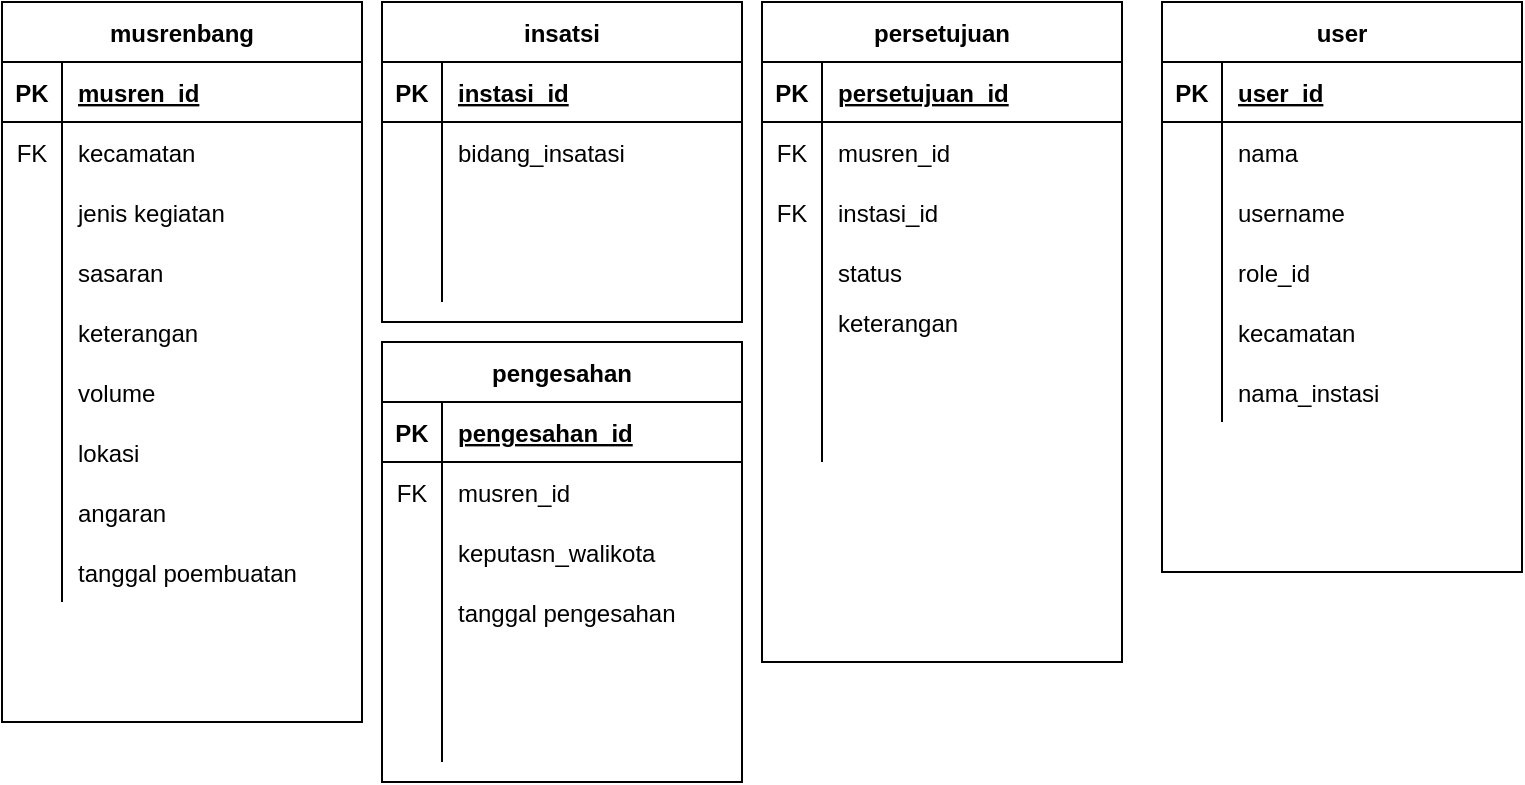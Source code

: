 <mxfile version="13.9.2" type="github"><diagram id="096xgQhLm6qb8IqQtucI" name="Page-1"><mxGraphModel dx="1235" dy="579" grid="1" gridSize="10" guides="1" tooltips="1" connect="1" arrows="1" fold="1" page="1" pageScale="1" pageWidth="850" pageHeight="1100" math="0" shadow="0"><root><mxCell id="0"/><mxCell id="1" parent="0"/><mxCell id="W3MM3ZZ_4JMyAUJ3v_I5-1" value="musrenbang" style="shape=table;startSize=30;container=1;collapsible=1;childLayout=tableLayout;fixedRows=1;rowLines=0;fontStyle=1;align=center;resizeLast=1;" parent="1" vertex="1"><mxGeometry x="10" width="180" height="360" as="geometry"/></mxCell><mxCell id="W3MM3ZZ_4JMyAUJ3v_I5-2" value="" style="shape=partialRectangle;collapsible=0;dropTarget=0;pointerEvents=0;fillColor=none;top=0;left=0;bottom=1;right=0;points=[[0,0.5],[1,0.5]];portConstraint=eastwest;" parent="W3MM3ZZ_4JMyAUJ3v_I5-1" vertex="1"><mxGeometry y="30" width="180" height="30" as="geometry"/></mxCell><mxCell id="W3MM3ZZ_4JMyAUJ3v_I5-3" value="PK" style="shape=partialRectangle;connectable=0;fillColor=none;top=0;left=0;bottom=0;right=0;fontStyle=1;overflow=hidden;" parent="W3MM3ZZ_4JMyAUJ3v_I5-2" vertex="1"><mxGeometry width="30" height="30" as="geometry"/></mxCell><mxCell id="W3MM3ZZ_4JMyAUJ3v_I5-4" value="musren_id" style="shape=partialRectangle;connectable=0;fillColor=none;top=0;left=0;bottom=0;right=0;align=left;spacingLeft=6;fontStyle=5;overflow=hidden;" parent="W3MM3ZZ_4JMyAUJ3v_I5-2" vertex="1"><mxGeometry x="30" width="150" height="30" as="geometry"/></mxCell><mxCell id="W3MM3ZZ_4JMyAUJ3v_I5-5" value="" style="shape=partialRectangle;collapsible=0;dropTarget=0;pointerEvents=0;fillColor=none;top=0;left=0;bottom=0;right=0;points=[[0,0.5],[1,0.5]];portConstraint=eastwest;" parent="W3MM3ZZ_4JMyAUJ3v_I5-1" vertex="1"><mxGeometry y="60" width="180" height="30" as="geometry"/></mxCell><mxCell id="W3MM3ZZ_4JMyAUJ3v_I5-6" value="FK" style="shape=partialRectangle;connectable=0;fillColor=none;top=0;left=0;bottom=0;right=0;editable=1;overflow=hidden;fontStyle=0" parent="W3MM3ZZ_4JMyAUJ3v_I5-5" vertex="1"><mxGeometry width="30" height="30" as="geometry"/></mxCell><mxCell id="W3MM3ZZ_4JMyAUJ3v_I5-7" value="kecamatan" style="shape=partialRectangle;connectable=0;fillColor=none;top=0;left=0;bottom=0;right=0;align=left;spacingLeft=6;overflow=hidden;" parent="W3MM3ZZ_4JMyAUJ3v_I5-5" vertex="1"><mxGeometry x="30" width="150" height="30" as="geometry"/></mxCell><mxCell id="W3MM3ZZ_4JMyAUJ3v_I5-8" value="" style="shape=partialRectangle;collapsible=0;dropTarget=0;pointerEvents=0;fillColor=none;top=0;left=0;bottom=0;right=0;points=[[0,0.5],[1,0.5]];portConstraint=eastwest;" parent="W3MM3ZZ_4JMyAUJ3v_I5-1" vertex="1"><mxGeometry y="90" width="180" height="30" as="geometry"/></mxCell><mxCell id="W3MM3ZZ_4JMyAUJ3v_I5-9" value="" style="shape=partialRectangle;connectable=0;fillColor=none;top=0;left=0;bottom=0;right=0;editable=1;overflow=hidden;" parent="W3MM3ZZ_4JMyAUJ3v_I5-8" vertex="1"><mxGeometry width="30" height="30" as="geometry"/></mxCell><mxCell id="W3MM3ZZ_4JMyAUJ3v_I5-10" value="jenis kegiatan" style="shape=partialRectangle;connectable=0;fillColor=none;top=0;left=0;bottom=0;right=0;align=left;spacingLeft=6;overflow=hidden;" parent="W3MM3ZZ_4JMyAUJ3v_I5-8" vertex="1"><mxGeometry x="30" width="150" height="30" as="geometry"/></mxCell><mxCell id="W3MM3ZZ_4JMyAUJ3v_I5-11" value="" style="shape=partialRectangle;collapsible=0;dropTarget=0;pointerEvents=0;fillColor=none;top=0;left=0;bottom=0;right=0;points=[[0,0.5],[1,0.5]];portConstraint=eastwest;" parent="W3MM3ZZ_4JMyAUJ3v_I5-1" vertex="1"><mxGeometry y="120" width="180" height="30" as="geometry"/></mxCell><mxCell id="W3MM3ZZ_4JMyAUJ3v_I5-12" value="" style="shape=partialRectangle;connectable=0;fillColor=none;top=0;left=0;bottom=0;right=0;editable=1;overflow=hidden;" parent="W3MM3ZZ_4JMyAUJ3v_I5-11" vertex="1"><mxGeometry width="30" height="30" as="geometry"/></mxCell><mxCell id="W3MM3ZZ_4JMyAUJ3v_I5-13" value="sasaran" style="shape=partialRectangle;connectable=0;fillColor=none;top=0;left=0;bottom=0;right=0;align=left;spacingLeft=6;overflow=hidden;" parent="W3MM3ZZ_4JMyAUJ3v_I5-11" vertex="1"><mxGeometry x="30" width="150" height="30" as="geometry"/></mxCell><mxCell id="W3MM3ZZ_4JMyAUJ3v_I5-14" value="" style="shape=partialRectangle;collapsible=0;dropTarget=0;pointerEvents=0;fillColor=none;top=0;left=0;bottom=0;right=0;points=[[0,0.5],[1,0.5]];portConstraint=eastwest;" parent="W3MM3ZZ_4JMyAUJ3v_I5-1" vertex="1"><mxGeometry y="150" width="180" height="30" as="geometry"/></mxCell><mxCell id="W3MM3ZZ_4JMyAUJ3v_I5-15" value="" style="shape=partialRectangle;connectable=0;fillColor=none;top=0;left=0;bottom=0;right=0;editable=1;overflow=hidden;" parent="W3MM3ZZ_4JMyAUJ3v_I5-14" vertex="1"><mxGeometry width="30" height="30" as="geometry"/></mxCell><mxCell id="W3MM3ZZ_4JMyAUJ3v_I5-16" value="keterangan" style="shape=partialRectangle;connectable=0;fillColor=none;top=0;left=0;bottom=0;right=0;align=left;spacingLeft=6;overflow=hidden;" parent="W3MM3ZZ_4JMyAUJ3v_I5-14" vertex="1"><mxGeometry x="30" width="150" height="30" as="geometry"/></mxCell><mxCell id="W3MM3ZZ_4JMyAUJ3v_I5-17" value="" style="shape=partialRectangle;collapsible=0;dropTarget=0;pointerEvents=0;fillColor=none;top=0;left=0;bottom=0;right=0;points=[[0,0.5],[1,0.5]];portConstraint=eastwest;" parent="W3MM3ZZ_4JMyAUJ3v_I5-1" vertex="1"><mxGeometry y="180" width="180" height="30" as="geometry"/></mxCell><mxCell id="W3MM3ZZ_4JMyAUJ3v_I5-18" value="" style="shape=partialRectangle;connectable=0;fillColor=none;top=0;left=0;bottom=0;right=0;editable=1;overflow=hidden;" parent="W3MM3ZZ_4JMyAUJ3v_I5-17" vertex="1"><mxGeometry width="30" height="30" as="geometry"/></mxCell><mxCell id="W3MM3ZZ_4JMyAUJ3v_I5-19" value="volume" style="shape=partialRectangle;connectable=0;fillColor=none;top=0;left=0;bottom=0;right=0;align=left;spacingLeft=6;overflow=hidden;" parent="W3MM3ZZ_4JMyAUJ3v_I5-17" vertex="1"><mxGeometry x="30" width="150" height="30" as="geometry"/></mxCell><mxCell id="W3MM3ZZ_4JMyAUJ3v_I5-20" value="" style="shape=partialRectangle;collapsible=0;dropTarget=0;pointerEvents=0;fillColor=none;top=0;left=0;bottom=0;right=0;points=[[0,0.5],[1,0.5]];portConstraint=eastwest;" parent="W3MM3ZZ_4JMyAUJ3v_I5-1" vertex="1"><mxGeometry y="210" width="180" height="30" as="geometry"/></mxCell><mxCell id="W3MM3ZZ_4JMyAUJ3v_I5-21" value="" style="shape=partialRectangle;connectable=0;fillColor=none;top=0;left=0;bottom=0;right=0;editable=1;overflow=hidden;" parent="W3MM3ZZ_4JMyAUJ3v_I5-20" vertex="1"><mxGeometry width="30" height="30" as="geometry"/></mxCell><mxCell id="W3MM3ZZ_4JMyAUJ3v_I5-22" value="lokasi" style="shape=partialRectangle;connectable=0;fillColor=none;top=0;left=0;bottom=0;right=0;align=left;spacingLeft=6;overflow=hidden;" parent="W3MM3ZZ_4JMyAUJ3v_I5-20" vertex="1"><mxGeometry x="30" width="150" height="30" as="geometry"/></mxCell><mxCell id="W3MM3ZZ_4JMyAUJ3v_I5-23" value="" style="shape=partialRectangle;collapsible=0;dropTarget=0;pointerEvents=0;fillColor=none;top=0;left=0;bottom=0;right=0;points=[[0,0.5],[1,0.5]];portConstraint=eastwest;" parent="W3MM3ZZ_4JMyAUJ3v_I5-1" vertex="1"><mxGeometry y="240" width="180" height="30" as="geometry"/></mxCell><mxCell id="W3MM3ZZ_4JMyAUJ3v_I5-24" value="" style="shape=partialRectangle;connectable=0;fillColor=none;top=0;left=0;bottom=0;right=0;editable=1;overflow=hidden;" parent="W3MM3ZZ_4JMyAUJ3v_I5-23" vertex="1"><mxGeometry width="30" height="30" as="geometry"/></mxCell><mxCell id="W3MM3ZZ_4JMyAUJ3v_I5-25" value="angaran" style="shape=partialRectangle;connectable=0;fillColor=none;top=0;left=0;bottom=0;right=0;align=left;spacingLeft=6;overflow=hidden;" parent="W3MM3ZZ_4JMyAUJ3v_I5-23" vertex="1"><mxGeometry x="30" width="150" height="30" as="geometry"/></mxCell><mxCell id="W3MM3ZZ_4JMyAUJ3v_I5-26" value="" style="shape=partialRectangle;collapsible=0;dropTarget=0;pointerEvents=0;fillColor=none;top=0;left=0;bottom=0;right=0;points=[[0,0.5],[1,0.5]];portConstraint=eastwest;" parent="W3MM3ZZ_4JMyAUJ3v_I5-1" vertex="1"><mxGeometry y="270" width="180" height="30" as="geometry"/></mxCell><mxCell id="W3MM3ZZ_4JMyAUJ3v_I5-27" value="" style="shape=partialRectangle;connectable=0;fillColor=none;top=0;left=0;bottom=0;right=0;editable=1;overflow=hidden;" parent="W3MM3ZZ_4JMyAUJ3v_I5-26" vertex="1"><mxGeometry width="30" height="30" as="geometry"/></mxCell><mxCell id="W3MM3ZZ_4JMyAUJ3v_I5-28" value="tanggal poembuatan" style="shape=partialRectangle;connectable=0;fillColor=none;top=0;left=0;bottom=0;right=0;align=left;spacingLeft=6;overflow=hidden;" parent="W3MM3ZZ_4JMyAUJ3v_I5-26" vertex="1"><mxGeometry x="30" width="150" height="30" as="geometry"/></mxCell><mxCell id="W3MM3ZZ_4JMyAUJ3v_I5-29" value="insatsi" style="shape=table;startSize=30;container=1;collapsible=1;childLayout=tableLayout;fixedRows=1;rowLines=0;fontStyle=1;align=center;resizeLast=1;" parent="1" vertex="1"><mxGeometry x="200" width="180" height="160" as="geometry"/></mxCell><mxCell id="W3MM3ZZ_4JMyAUJ3v_I5-30" value="" style="shape=partialRectangle;collapsible=0;dropTarget=0;pointerEvents=0;fillColor=none;top=0;left=0;bottom=1;right=0;points=[[0,0.5],[1,0.5]];portConstraint=eastwest;" parent="W3MM3ZZ_4JMyAUJ3v_I5-29" vertex="1"><mxGeometry y="30" width="180" height="30" as="geometry"/></mxCell><mxCell id="W3MM3ZZ_4JMyAUJ3v_I5-31" value="PK" style="shape=partialRectangle;connectable=0;fillColor=none;top=0;left=0;bottom=0;right=0;fontStyle=1;overflow=hidden;" parent="W3MM3ZZ_4JMyAUJ3v_I5-30" vertex="1"><mxGeometry width="30" height="30" as="geometry"/></mxCell><mxCell id="W3MM3ZZ_4JMyAUJ3v_I5-32" value="instasi_id" style="shape=partialRectangle;connectable=0;fillColor=none;top=0;left=0;bottom=0;right=0;align=left;spacingLeft=6;fontStyle=5;overflow=hidden;" parent="W3MM3ZZ_4JMyAUJ3v_I5-30" vertex="1"><mxGeometry x="30" width="150" height="30" as="geometry"/></mxCell><mxCell id="W3MM3ZZ_4JMyAUJ3v_I5-33" value="" style="shape=partialRectangle;collapsible=0;dropTarget=0;pointerEvents=0;fillColor=none;top=0;left=0;bottom=0;right=0;points=[[0,0.5],[1,0.5]];portConstraint=eastwest;" parent="W3MM3ZZ_4JMyAUJ3v_I5-29" vertex="1"><mxGeometry y="60" width="180" height="30" as="geometry"/></mxCell><mxCell id="W3MM3ZZ_4JMyAUJ3v_I5-34" value="" style="shape=partialRectangle;connectable=0;fillColor=none;top=0;left=0;bottom=0;right=0;editable=1;overflow=hidden;" parent="W3MM3ZZ_4JMyAUJ3v_I5-33" vertex="1"><mxGeometry width="30" height="30" as="geometry"/></mxCell><mxCell id="W3MM3ZZ_4JMyAUJ3v_I5-35" value="bidang_insatasi" style="shape=partialRectangle;connectable=0;fillColor=none;top=0;left=0;bottom=0;right=0;align=left;spacingLeft=6;overflow=hidden;" parent="W3MM3ZZ_4JMyAUJ3v_I5-33" vertex="1"><mxGeometry x="30" width="150" height="30" as="geometry"/></mxCell><mxCell id="W3MM3ZZ_4JMyAUJ3v_I5-36" value="" style="shape=partialRectangle;collapsible=0;dropTarget=0;pointerEvents=0;fillColor=none;top=0;left=0;bottom=0;right=0;points=[[0,0.5],[1,0.5]];portConstraint=eastwest;" parent="W3MM3ZZ_4JMyAUJ3v_I5-29" vertex="1"><mxGeometry y="90" width="180" height="30" as="geometry"/></mxCell><mxCell id="W3MM3ZZ_4JMyAUJ3v_I5-37" value="" style="shape=partialRectangle;connectable=0;fillColor=none;top=0;left=0;bottom=0;right=0;editable=1;overflow=hidden;" parent="W3MM3ZZ_4JMyAUJ3v_I5-36" vertex="1"><mxGeometry width="30" height="30" as="geometry"/></mxCell><mxCell id="W3MM3ZZ_4JMyAUJ3v_I5-38" value="" style="shape=partialRectangle;connectable=0;fillColor=none;top=0;left=0;bottom=0;right=0;align=left;spacingLeft=6;overflow=hidden;" parent="W3MM3ZZ_4JMyAUJ3v_I5-36" vertex="1"><mxGeometry x="30" width="150" height="30" as="geometry"/></mxCell><mxCell id="W3MM3ZZ_4JMyAUJ3v_I5-39" value="" style="shape=partialRectangle;collapsible=0;dropTarget=0;pointerEvents=0;fillColor=none;top=0;left=0;bottom=0;right=0;points=[[0,0.5],[1,0.5]];portConstraint=eastwest;" parent="W3MM3ZZ_4JMyAUJ3v_I5-29" vertex="1"><mxGeometry y="120" width="180" height="30" as="geometry"/></mxCell><mxCell id="W3MM3ZZ_4JMyAUJ3v_I5-40" value="" style="shape=partialRectangle;connectable=0;fillColor=none;top=0;left=0;bottom=0;right=0;editable=1;overflow=hidden;" parent="W3MM3ZZ_4JMyAUJ3v_I5-39" vertex="1"><mxGeometry width="30" height="30" as="geometry"/></mxCell><mxCell id="W3MM3ZZ_4JMyAUJ3v_I5-41" value="" style="shape=partialRectangle;connectable=0;fillColor=none;top=0;left=0;bottom=0;right=0;align=left;spacingLeft=6;overflow=hidden;" parent="W3MM3ZZ_4JMyAUJ3v_I5-39" vertex="1"><mxGeometry x="30" width="150" height="30" as="geometry"/></mxCell><mxCell id="W3MM3ZZ_4JMyAUJ3v_I5-42" value="persetujuan" style="shape=table;startSize=30;container=1;collapsible=1;childLayout=tableLayout;fixedRows=1;rowLines=0;fontStyle=1;align=center;resizeLast=1;" parent="1" vertex="1"><mxGeometry x="390" width="180" height="330" as="geometry"/></mxCell><mxCell id="W3MM3ZZ_4JMyAUJ3v_I5-43" value="" style="shape=partialRectangle;collapsible=0;dropTarget=0;pointerEvents=0;fillColor=none;top=0;left=0;bottom=1;right=0;points=[[0,0.5],[1,0.5]];portConstraint=eastwest;" parent="W3MM3ZZ_4JMyAUJ3v_I5-42" vertex="1"><mxGeometry y="30" width="180" height="30" as="geometry"/></mxCell><mxCell id="W3MM3ZZ_4JMyAUJ3v_I5-44" value="PK" style="shape=partialRectangle;connectable=0;fillColor=none;top=0;left=0;bottom=0;right=0;fontStyle=1;overflow=hidden;" parent="W3MM3ZZ_4JMyAUJ3v_I5-43" vertex="1"><mxGeometry width="30" height="30" as="geometry"/></mxCell><mxCell id="W3MM3ZZ_4JMyAUJ3v_I5-45" value="persetujuan_id" style="shape=partialRectangle;connectable=0;fillColor=none;top=0;left=0;bottom=0;right=0;align=left;spacingLeft=6;fontStyle=5;overflow=hidden;" parent="W3MM3ZZ_4JMyAUJ3v_I5-43" vertex="1"><mxGeometry x="30" width="150" height="30" as="geometry"/></mxCell><mxCell id="W3MM3ZZ_4JMyAUJ3v_I5-61" value="" style="shape=partialRectangle;collapsible=0;dropTarget=0;pointerEvents=0;fillColor=none;top=0;left=0;bottom=0;right=0;points=[[0,0.5],[1,0.5]];portConstraint=eastwest;" parent="W3MM3ZZ_4JMyAUJ3v_I5-42" vertex="1"><mxGeometry y="60" width="180" height="30" as="geometry"/></mxCell><mxCell id="W3MM3ZZ_4JMyAUJ3v_I5-62" value="FK" style="shape=partialRectangle;connectable=0;fillColor=none;top=0;left=0;bottom=0;right=0;fontStyle=0;overflow=hidden;" parent="W3MM3ZZ_4JMyAUJ3v_I5-61" vertex="1"><mxGeometry width="30" height="30" as="geometry"/></mxCell><mxCell id="W3MM3ZZ_4JMyAUJ3v_I5-63" value="musren_id" style="shape=partialRectangle;connectable=0;fillColor=none;top=0;left=0;bottom=0;right=0;align=left;spacingLeft=6;fontStyle=0;overflow=hidden;" parent="W3MM3ZZ_4JMyAUJ3v_I5-61" vertex="1"><mxGeometry x="30" width="150" height="30" as="geometry"/></mxCell><mxCell id="W3MM3ZZ_4JMyAUJ3v_I5-64" value="" style="shape=partialRectangle;collapsible=0;dropTarget=0;pointerEvents=0;fillColor=none;top=0;left=0;bottom=0;right=0;points=[[0,0.5],[1,0.5]];portConstraint=eastwest;" parent="W3MM3ZZ_4JMyAUJ3v_I5-42" vertex="1"><mxGeometry y="90" width="180" height="30" as="geometry"/></mxCell><mxCell id="W3MM3ZZ_4JMyAUJ3v_I5-65" value="FK" style="shape=partialRectangle;connectable=0;fillColor=none;top=0;left=0;bottom=0;right=0;fontStyle=0;overflow=hidden;" parent="W3MM3ZZ_4JMyAUJ3v_I5-64" vertex="1"><mxGeometry width="30" height="30" as="geometry"/></mxCell><mxCell id="W3MM3ZZ_4JMyAUJ3v_I5-66" value="instasi_id" style="shape=partialRectangle;connectable=0;fillColor=none;top=0;left=0;bottom=0;right=0;align=left;spacingLeft=6;fontStyle=0;overflow=hidden;" parent="W3MM3ZZ_4JMyAUJ3v_I5-64" vertex="1"><mxGeometry x="30" width="150" height="30" as="geometry"/></mxCell><mxCell id="W3MM3ZZ_4JMyAUJ3v_I5-46" value="" style="shape=partialRectangle;collapsible=0;dropTarget=0;pointerEvents=0;fillColor=none;top=0;left=0;bottom=0;right=0;points=[[0,0.5],[1,0.5]];portConstraint=eastwest;" parent="W3MM3ZZ_4JMyAUJ3v_I5-42" vertex="1"><mxGeometry y="120" width="180" height="30" as="geometry"/></mxCell><mxCell id="W3MM3ZZ_4JMyAUJ3v_I5-47" value="" style="shape=partialRectangle;connectable=0;fillColor=none;top=0;left=0;bottom=0;right=0;editable=1;overflow=hidden;" parent="W3MM3ZZ_4JMyAUJ3v_I5-46" vertex="1"><mxGeometry width="30" height="30" as="geometry"/></mxCell><mxCell id="W3MM3ZZ_4JMyAUJ3v_I5-48" value="status" style="shape=partialRectangle;connectable=0;fillColor=none;top=0;left=0;bottom=0;right=0;align=left;spacingLeft=6;overflow=hidden;" parent="W3MM3ZZ_4JMyAUJ3v_I5-46" vertex="1"><mxGeometry x="30" width="150" height="30" as="geometry"/></mxCell><mxCell id="W3MM3ZZ_4JMyAUJ3v_I5-49" value="" style="shape=partialRectangle;collapsible=0;dropTarget=0;pointerEvents=0;fillColor=none;top=0;left=0;bottom=0;right=0;points=[[0,0.5],[1,0.5]];portConstraint=eastwest;" parent="W3MM3ZZ_4JMyAUJ3v_I5-42" vertex="1"><mxGeometry y="150" width="180" height="20" as="geometry"/></mxCell><mxCell id="W3MM3ZZ_4JMyAUJ3v_I5-50" value="" style="shape=partialRectangle;connectable=0;fillColor=none;top=0;left=0;bottom=0;right=0;editable=1;overflow=hidden;" parent="W3MM3ZZ_4JMyAUJ3v_I5-49" vertex="1"><mxGeometry width="30" height="20" as="geometry"/></mxCell><mxCell id="W3MM3ZZ_4JMyAUJ3v_I5-51" value="keterangan" style="shape=partialRectangle;connectable=0;fillColor=none;top=0;left=0;bottom=0;right=0;align=left;spacingLeft=6;overflow=hidden;" parent="W3MM3ZZ_4JMyAUJ3v_I5-49" vertex="1"><mxGeometry x="30" width="150" height="20" as="geometry"/></mxCell><mxCell id="W3MM3ZZ_4JMyAUJ3v_I5-52" value="" style="shape=partialRectangle;collapsible=0;dropTarget=0;pointerEvents=0;fillColor=none;top=0;left=0;bottom=0;right=0;points=[[0,0.5],[1,0.5]];portConstraint=eastwest;" parent="W3MM3ZZ_4JMyAUJ3v_I5-42" vertex="1"><mxGeometry y="170" width="180" height="30" as="geometry"/></mxCell><mxCell id="W3MM3ZZ_4JMyAUJ3v_I5-53" value="" style="shape=partialRectangle;connectable=0;fillColor=none;top=0;left=0;bottom=0;right=0;editable=1;overflow=hidden;" parent="W3MM3ZZ_4JMyAUJ3v_I5-52" vertex="1"><mxGeometry width="30" height="30" as="geometry"/></mxCell><mxCell id="W3MM3ZZ_4JMyAUJ3v_I5-54" value="" style="shape=partialRectangle;connectable=0;fillColor=none;top=0;left=0;bottom=0;right=0;align=left;spacingLeft=6;overflow=hidden;" parent="W3MM3ZZ_4JMyAUJ3v_I5-52" vertex="1"><mxGeometry x="30" width="150" height="30" as="geometry"/></mxCell><mxCell id="W3MM3ZZ_4JMyAUJ3v_I5-55" value="" style="shape=partialRectangle;collapsible=0;dropTarget=0;pointerEvents=0;fillColor=none;top=0;left=0;bottom=0;right=0;points=[[0,0.5],[1,0.5]];portConstraint=eastwest;" parent="W3MM3ZZ_4JMyAUJ3v_I5-42" vertex="1"><mxGeometry y="200" width="180" height="30" as="geometry"/></mxCell><mxCell id="W3MM3ZZ_4JMyAUJ3v_I5-56" value="" style="shape=partialRectangle;connectable=0;fillColor=none;top=0;left=0;bottom=0;right=0;editable=1;overflow=hidden;" parent="W3MM3ZZ_4JMyAUJ3v_I5-55" vertex="1"><mxGeometry width="30" height="30" as="geometry"/></mxCell><mxCell id="W3MM3ZZ_4JMyAUJ3v_I5-57" value="" style="shape=partialRectangle;connectable=0;fillColor=none;top=0;left=0;bottom=0;right=0;align=left;spacingLeft=6;overflow=hidden;" parent="W3MM3ZZ_4JMyAUJ3v_I5-55" vertex="1"><mxGeometry x="30" width="150" height="30" as="geometry"/></mxCell><mxCell id="W3MM3ZZ_4JMyAUJ3v_I5-67" value="pengesahan" style="shape=table;startSize=30;container=1;collapsible=1;childLayout=tableLayout;fixedRows=1;rowLines=0;fontStyle=1;align=center;resizeLast=1;" parent="1" vertex="1"><mxGeometry x="200" y="170" width="180" height="220" as="geometry"/></mxCell><mxCell id="W3MM3ZZ_4JMyAUJ3v_I5-68" value="" style="shape=partialRectangle;collapsible=0;dropTarget=0;pointerEvents=0;fillColor=none;top=0;left=0;bottom=1;right=0;points=[[0,0.5],[1,0.5]];portConstraint=eastwest;" parent="W3MM3ZZ_4JMyAUJ3v_I5-67" vertex="1"><mxGeometry y="30" width="180" height="30" as="geometry"/></mxCell><mxCell id="W3MM3ZZ_4JMyAUJ3v_I5-69" value="PK" style="shape=partialRectangle;connectable=0;fillColor=none;top=0;left=0;bottom=0;right=0;fontStyle=1;overflow=hidden;" parent="W3MM3ZZ_4JMyAUJ3v_I5-68" vertex="1"><mxGeometry width="30" height="30" as="geometry"/></mxCell><mxCell id="W3MM3ZZ_4JMyAUJ3v_I5-70" value="pengesahan_id" style="shape=partialRectangle;connectable=0;fillColor=none;top=0;left=0;bottom=0;right=0;align=left;spacingLeft=6;fontStyle=5;overflow=hidden;" parent="W3MM3ZZ_4JMyAUJ3v_I5-68" vertex="1"><mxGeometry x="30" width="150" height="30" as="geometry"/></mxCell><mxCell id="W3MM3ZZ_4JMyAUJ3v_I5-80" value="" style="shape=partialRectangle;collapsible=0;dropTarget=0;pointerEvents=0;fillColor=none;top=0;left=0;bottom=0;right=0;points=[[0,0.5],[1,0.5]];portConstraint=eastwest;" parent="W3MM3ZZ_4JMyAUJ3v_I5-67" vertex="1"><mxGeometry y="60" width="180" height="30" as="geometry"/></mxCell><mxCell id="W3MM3ZZ_4JMyAUJ3v_I5-81" value="FK" style="shape=partialRectangle;connectable=0;fillColor=none;top=0;left=0;bottom=0;right=0;fontStyle=0;overflow=hidden;" parent="W3MM3ZZ_4JMyAUJ3v_I5-80" vertex="1"><mxGeometry width="30" height="30" as="geometry"/></mxCell><mxCell id="W3MM3ZZ_4JMyAUJ3v_I5-82" value="musren_id" style="shape=partialRectangle;connectable=0;fillColor=none;top=0;left=0;bottom=0;right=0;align=left;spacingLeft=6;fontStyle=0;overflow=hidden;" parent="W3MM3ZZ_4JMyAUJ3v_I5-80" vertex="1"><mxGeometry x="30" width="150" height="30" as="geometry"/></mxCell><mxCell id="W3MM3ZZ_4JMyAUJ3v_I5-74" value="" style="shape=partialRectangle;collapsible=0;dropTarget=0;pointerEvents=0;fillColor=none;top=0;left=0;bottom=0;right=0;points=[[0,0.5],[1,0.5]];portConstraint=eastwest;" parent="W3MM3ZZ_4JMyAUJ3v_I5-67" vertex="1"><mxGeometry y="90" width="180" height="30" as="geometry"/></mxCell><mxCell id="W3MM3ZZ_4JMyAUJ3v_I5-75" value="" style="shape=partialRectangle;connectable=0;fillColor=none;top=0;left=0;bottom=0;right=0;editable=1;overflow=hidden;" parent="W3MM3ZZ_4JMyAUJ3v_I5-74" vertex="1"><mxGeometry width="30" height="30" as="geometry"/></mxCell><mxCell id="W3MM3ZZ_4JMyAUJ3v_I5-76" value="keputasn_walikota" style="shape=partialRectangle;connectable=0;fillColor=none;top=0;left=0;bottom=0;right=0;align=left;spacingLeft=6;overflow=hidden;" parent="W3MM3ZZ_4JMyAUJ3v_I5-74" vertex="1"><mxGeometry x="30" width="150" height="30" as="geometry"/></mxCell><mxCell id="emlrP2Hzv01voqFQmEU3-2" value="" style="shape=partialRectangle;collapsible=0;dropTarget=0;pointerEvents=0;fillColor=none;top=0;left=0;bottom=0;right=0;points=[[0,0.5],[1,0.5]];portConstraint=eastwest;" parent="W3MM3ZZ_4JMyAUJ3v_I5-67" vertex="1"><mxGeometry y="120" width="180" height="30" as="geometry"/></mxCell><mxCell id="emlrP2Hzv01voqFQmEU3-3" value="" style="shape=partialRectangle;connectable=0;fillColor=none;top=0;left=0;bottom=0;right=0;editable=1;overflow=hidden;" parent="emlrP2Hzv01voqFQmEU3-2" vertex="1"><mxGeometry width="30" height="30" as="geometry"/></mxCell><mxCell id="emlrP2Hzv01voqFQmEU3-4" value="tanggal pengesahan" style="shape=partialRectangle;connectable=0;fillColor=none;top=0;left=0;bottom=0;right=0;align=left;spacingLeft=6;overflow=hidden;" parent="emlrP2Hzv01voqFQmEU3-2" vertex="1"><mxGeometry x="30" width="150" height="30" as="geometry"/></mxCell><mxCell id="W3MM3ZZ_4JMyAUJ3v_I5-71" value="" style="shape=partialRectangle;collapsible=0;dropTarget=0;pointerEvents=0;fillColor=none;top=0;left=0;bottom=0;right=0;points=[[0,0.5],[1,0.5]];portConstraint=eastwest;" parent="W3MM3ZZ_4JMyAUJ3v_I5-67" vertex="1"><mxGeometry y="150" width="180" height="30" as="geometry"/></mxCell><mxCell id="W3MM3ZZ_4JMyAUJ3v_I5-72" value="" style="shape=partialRectangle;connectable=0;fillColor=none;top=0;left=0;bottom=0;right=0;editable=1;overflow=hidden;" parent="W3MM3ZZ_4JMyAUJ3v_I5-71" vertex="1"><mxGeometry width="30" height="30" as="geometry"/></mxCell><mxCell id="W3MM3ZZ_4JMyAUJ3v_I5-73" value="" style="shape=partialRectangle;connectable=0;fillColor=none;top=0;left=0;bottom=0;right=0;align=left;spacingLeft=6;overflow=hidden;" parent="W3MM3ZZ_4JMyAUJ3v_I5-71" vertex="1"><mxGeometry x="30" width="150" height="30" as="geometry"/></mxCell><mxCell id="W3MM3ZZ_4JMyAUJ3v_I5-77" value="" style="shape=partialRectangle;collapsible=0;dropTarget=0;pointerEvents=0;fillColor=none;top=0;left=0;bottom=0;right=0;points=[[0,0.5],[1,0.5]];portConstraint=eastwest;" parent="W3MM3ZZ_4JMyAUJ3v_I5-67" vertex="1"><mxGeometry y="180" width="180" height="30" as="geometry"/></mxCell><mxCell id="W3MM3ZZ_4JMyAUJ3v_I5-78" value="" style="shape=partialRectangle;connectable=0;fillColor=none;top=0;left=0;bottom=0;right=0;editable=1;overflow=hidden;" parent="W3MM3ZZ_4JMyAUJ3v_I5-77" vertex="1"><mxGeometry width="30" height="30" as="geometry"/></mxCell><mxCell id="W3MM3ZZ_4JMyAUJ3v_I5-79" value="" style="shape=partialRectangle;connectable=0;fillColor=none;top=0;left=0;bottom=0;right=0;align=left;spacingLeft=6;overflow=hidden;" parent="W3MM3ZZ_4JMyAUJ3v_I5-77" vertex="1"><mxGeometry x="30" width="150" height="30" as="geometry"/></mxCell><mxCell id="W3MM3ZZ_4JMyAUJ3v_I5-83" value="user" style="shape=table;startSize=30;container=1;collapsible=1;childLayout=tableLayout;fixedRows=1;rowLines=0;fontStyle=1;align=center;resizeLast=1;" parent="1" vertex="1"><mxGeometry x="590" width="180" height="285" as="geometry"/></mxCell><mxCell id="W3MM3ZZ_4JMyAUJ3v_I5-84" value="" style="shape=partialRectangle;collapsible=0;dropTarget=0;pointerEvents=0;fillColor=none;top=0;left=0;bottom=1;right=0;points=[[0,0.5],[1,0.5]];portConstraint=eastwest;" parent="W3MM3ZZ_4JMyAUJ3v_I5-83" vertex="1"><mxGeometry y="30" width="180" height="30" as="geometry"/></mxCell><mxCell id="W3MM3ZZ_4JMyAUJ3v_I5-85" value="PK" style="shape=partialRectangle;connectable=0;fillColor=none;top=0;left=0;bottom=0;right=0;fontStyle=1;overflow=hidden;" parent="W3MM3ZZ_4JMyAUJ3v_I5-84" vertex="1"><mxGeometry width="30" height="30" as="geometry"/></mxCell><mxCell id="W3MM3ZZ_4JMyAUJ3v_I5-86" value="user_id" style="shape=partialRectangle;connectable=0;fillColor=none;top=0;left=0;bottom=0;right=0;align=left;spacingLeft=6;fontStyle=5;overflow=hidden;" parent="W3MM3ZZ_4JMyAUJ3v_I5-84" vertex="1"><mxGeometry x="30" width="150" height="30" as="geometry"/></mxCell><mxCell id="W3MM3ZZ_4JMyAUJ3v_I5-87" value="" style="shape=partialRectangle;collapsible=0;dropTarget=0;pointerEvents=0;fillColor=none;top=0;left=0;bottom=0;right=0;points=[[0,0.5],[1,0.5]];portConstraint=eastwest;" parent="W3MM3ZZ_4JMyAUJ3v_I5-83" vertex="1"><mxGeometry y="60" width="180" height="30" as="geometry"/></mxCell><mxCell id="W3MM3ZZ_4JMyAUJ3v_I5-88" value="" style="shape=partialRectangle;connectable=0;fillColor=none;top=0;left=0;bottom=0;right=0;editable=1;overflow=hidden;" parent="W3MM3ZZ_4JMyAUJ3v_I5-87" vertex="1"><mxGeometry width="30" height="30" as="geometry"/></mxCell><mxCell id="W3MM3ZZ_4JMyAUJ3v_I5-89" value="nama" style="shape=partialRectangle;connectable=0;fillColor=none;top=0;left=0;bottom=0;right=0;align=left;spacingLeft=6;overflow=hidden;" parent="W3MM3ZZ_4JMyAUJ3v_I5-87" vertex="1"><mxGeometry x="30" width="150" height="30" as="geometry"/></mxCell><mxCell id="W3MM3ZZ_4JMyAUJ3v_I5-90" value="" style="shape=partialRectangle;collapsible=0;dropTarget=0;pointerEvents=0;fillColor=none;top=0;left=0;bottom=0;right=0;points=[[0,0.5],[1,0.5]];portConstraint=eastwest;" parent="W3MM3ZZ_4JMyAUJ3v_I5-83" vertex="1"><mxGeometry y="90" width="180" height="30" as="geometry"/></mxCell><mxCell id="W3MM3ZZ_4JMyAUJ3v_I5-91" value="" style="shape=partialRectangle;connectable=0;fillColor=none;top=0;left=0;bottom=0;right=0;editable=1;overflow=hidden;" parent="W3MM3ZZ_4JMyAUJ3v_I5-90" vertex="1"><mxGeometry width="30" height="30" as="geometry"/></mxCell><mxCell id="W3MM3ZZ_4JMyAUJ3v_I5-92" value="username" style="shape=partialRectangle;connectable=0;fillColor=none;top=0;left=0;bottom=0;right=0;align=left;spacingLeft=6;overflow=hidden;" parent="W3MM3ZZ_4JMyAUJ3v_I5-90" vertex="1"><mxGeometry x="30" width="150" height="30" as="geometry"/></mxCell><mxCell id="W3MM3ZZ_4JMyAUJ3v_I5-93" value="" style="shape=partialRectangle;collapsible=0;dropTarget=0;pointerEvents=0;fillColor=none;top=0;left=0;bottom=0;right=0;points=[[0,0.5],[1,0.5]];portConstraint=eastwest;" parent="W3MM3ZZ_4JMyAUJ3v_I5-83" vertex="1"><mxGeometry y="120" width="180" height="30" as="geometry"/></mxCell><mxCell id="W3MM3ZZ_4JMyAUJ3v_I5-94" value="" style="shape=partialRectangle;connectable=0;fillColor=none;top=0;left=0;bottom=0;right=0;editable=1;overflow=hidden;" parent="W3MM3ZZ_4JMyAUJ3v_I5-93" vertex="1"><mxGeometry width="30" height="30" as="geometry"/></mxCell><mxCell id="W3MM3ZZ_4JMyAUJ3v_I5-95" value="role_id" style="shape=partialRectangle;connectable=0;fillColor=none;top=0;left=0;bottom=0;right=0;align=left;spacingLeft=6;overflow=hidden;" parent="W3MM3ZZ_4JMyAUJ3v_I5-93" vertex="1"><mxGeometry x="30" width="150" height="30" as="geometry"/></mxCell><mxCell id="W3MM3ZZ_4JMyAUJ3v_I5-122" value="" style="shape=partialRectangle;collapsible=0;dropTarget=0;pointerEvents=0;fillColor=none;top=0;left=0;bottom=0;right=0;points=[[0,0.5],[1,0.5]];portConstraint=eastwest;" parent="W3MM3ZZ_4JMyAUJ3v_I5-83" vertex="1"><mxGeometry y="150" width="180" height="30" as="geometry"/></mxCell><mxCell id="W3MM3ZZ_4JMyAUJ3v_I5-123" value="" style="shape=partialRectangle;connectable=0;fillColor=none;top=0;left=0;bottom=0;right=0;editable=1;overflow=hidden;" parent="W3MM3ZZ_4JMyAUJ3v_I5-122" vertex="1"><mxGeometry width="30" height="30" as="geometry"/></mxCell><mxCell id="W3MM3ZZ_4JMyAUJ3v_I5-124" value="kecamatan" style="shape=partialRectangle;connectable=0;fillColor=none;top=0;left=0;bottom=0;right=0;align=left;spacingLeft=6;overflow=hidden;" parent="W3MM3ZZ_4JMyAUJ3v_I5-122" vertex="1"><mxGeometry x="30" width="150" height="30" as="geometry"/></mxCell><mxCell id="W3MM3ZZ_4JMyAUJ3v_I5-125" value="" style="shape=partialRectangle;collapsible=0;dropTarget=0;pointerEvents=0;fillColor=none;top=0;left=0;bottom=0;right=0;points=[[0,0.5],[1,0.5]];portConstraint=eastwest;" parent="W3MM3ZZ_4JMyAUJ3v_I5-83" vertex="1"><mxGeometry y="180" width="180" height="30" as="geometry"/></mxCell><mxCell id="W3MM3ZZ_4JMyAUJ3v_I5-126" value="" style="shape=partialRectangle;connectable=0;fillColor=none;top=0;left=0;bottom=0;right=0;editable=1;overflow=hidden;" parent="W3MM3ZZ_4JMyAUJ3v_I5-125" vertex="1"><mxGeometry width="30" height="30" as="geometry"/></mxCell><mxCell id="W3MM3ZZ_4JMyAUJ3v_I5-127" value="nama_instasi" style="shape=partialRectangle;connectable=0;fillColor=none;top=0;left=0;bottom=0;right=0;align=left;spacingLeft=6;overflow=hidden;" parent="W3MM3ZZ_4JMyAUJ3v_I5-125" vertex="1"><mxGeometry x="30" width="150" height="30" as="geometry"/></mxCell></root></mxGraphModel></diagram></mxfile>